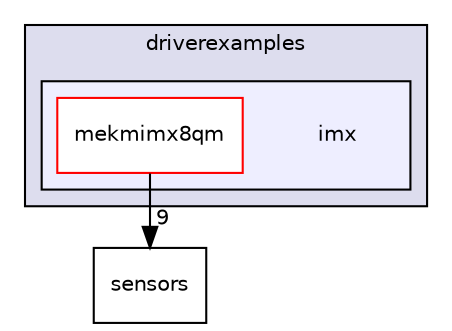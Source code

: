 digraph "driverexamples/imx" {
  compound=true
  node [ fontsize="10", fontname="Helvetica"];
  edge [ labelfontsize="10", labelfontname="Helvetica"];
  subgraph clusterdir_63958a0a083234c4c5a126855d7f4594 {
    graph [ bgcolor="#ddddee", pencolor="black", label="driverexamples" fontname="Helvetica", fontsize="10", URL="dir_63958a0a083234c4c5a126855d7f4594.html"]
  subgraph clusterdir_7a9e006f98d20e9526e7f312f3c0744a {
    graph [ bgcolor="#eeeeff", pencolor="black", label="" URL="dir_7a9e006f98d20e9526e7f312f3c0744a.html"];
    dir_7a9e006f98d20e9526e7f312f3c0744a [shape=plaintext label="imx"];
    dir_cac466d31ff61a3c93a369f495016297 [shape=box label="mekmimx8qm" color="red" fillcolor="white" style="filled" URL="dir_cac466d31ff61a3c93a369f495016297.html"];
  }
  }
  dir_c77a8e2546a9c75bbba96be2ef542c8e [shape=box label="sensors" URL="dir_c77a8e2546a9c75bbba96be2ef542c8e.html"];
  dir_cac466d31ff61a3c93a369f495016297->dir_c77a8e2546a9c75bbba96be2ef542c8e [headlabel="9", labeldistance=1.5 headhref="dir_000057_000084.html"];
}

